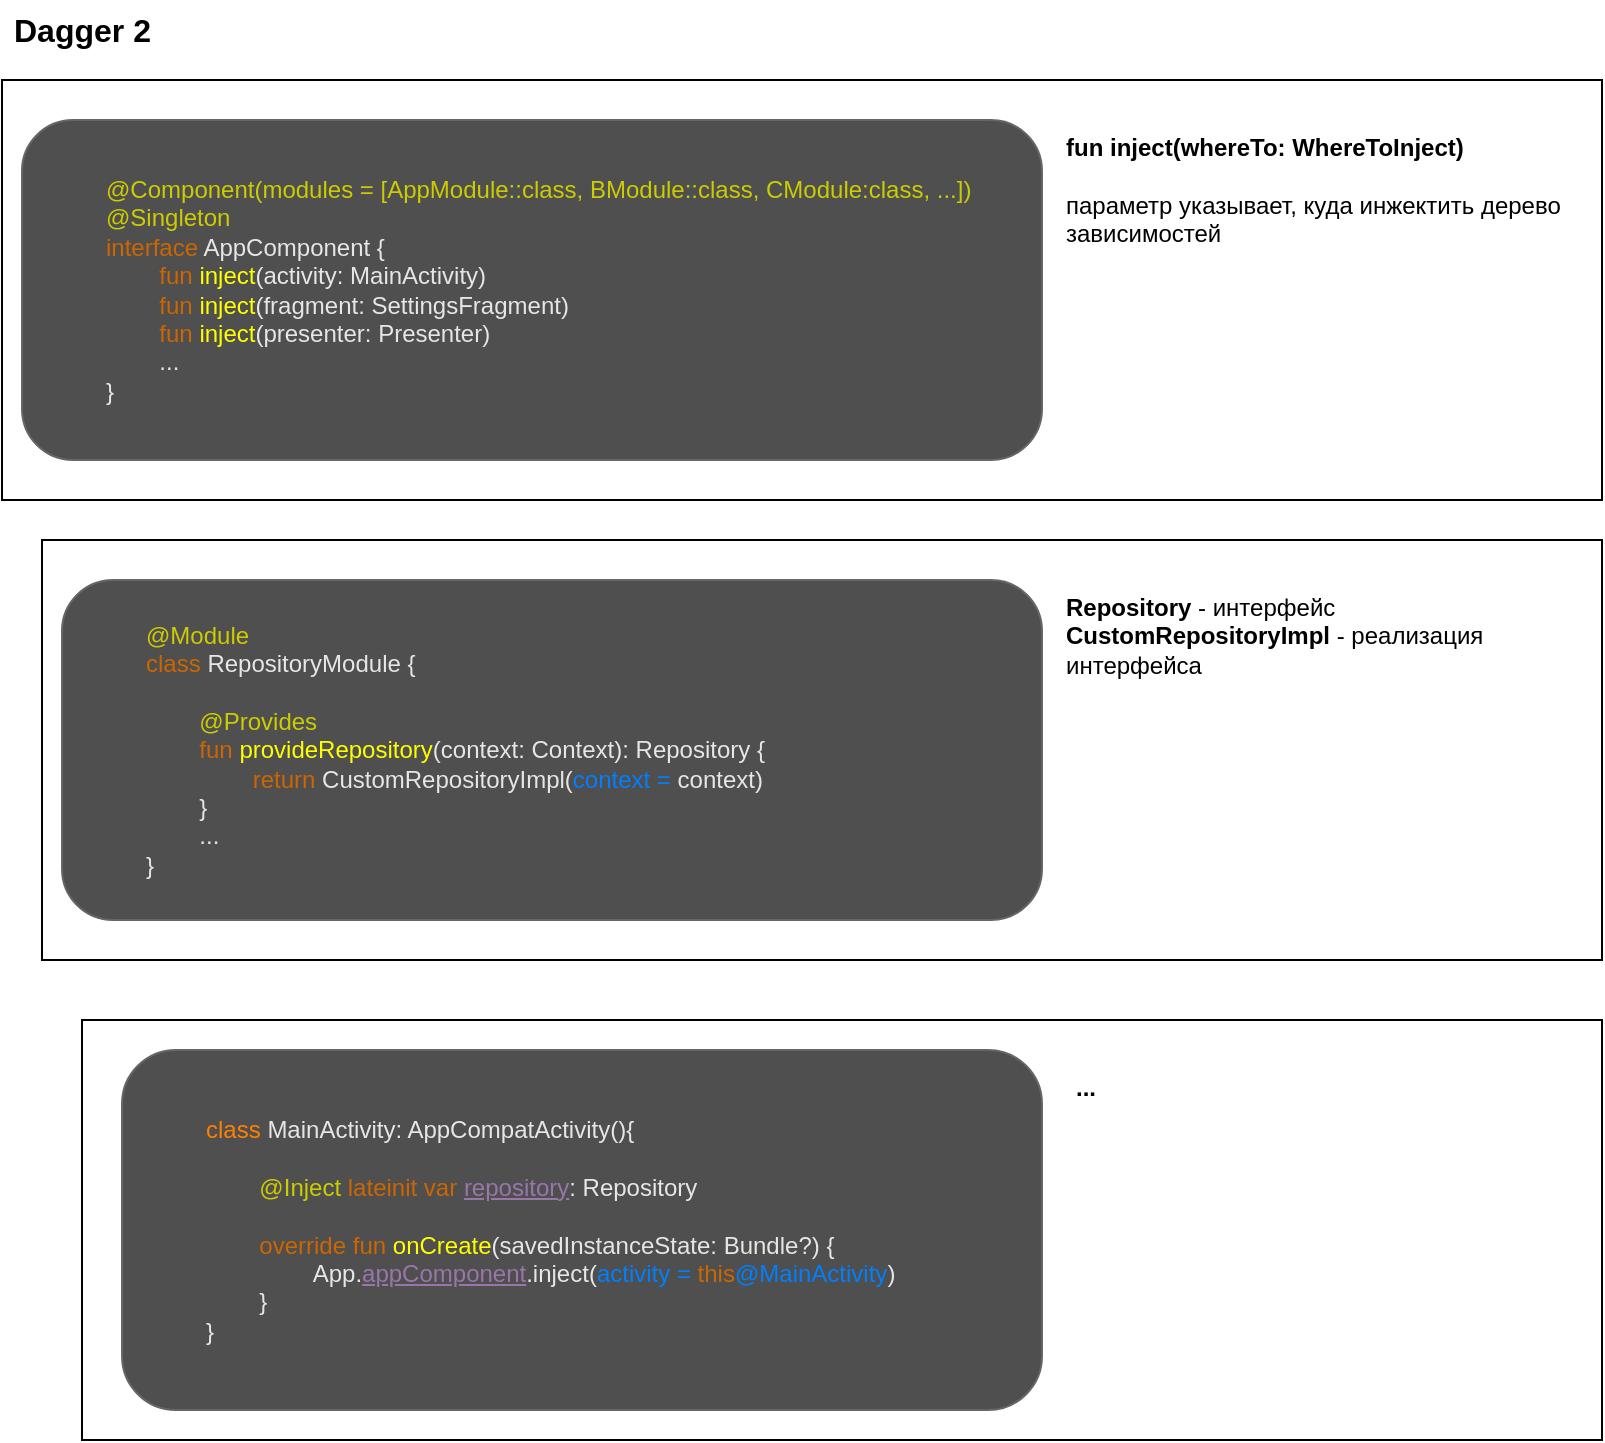 <mxfile version="24.4.0" type="device">
  <diagram name="Страница — 1" id="1zZezkV841nnDk35EA2v">
    <mxGraphModel dx="2074" dy="1204" grid="1" gridSize="10" guides="1" tooltips="1" connect="1" arrows="1" fold="1" page="1" pageScale="1" pageWidth="827" pageHeight="1169" math="0" shadow="0">
      <root>
        <mxCell id="0" />
        <mxCell id="1" parent="0" />
        <mxCell id="sy93srcui-xe-WF3SS5Z-15" value="" style="rounded=0;whiteSpace=wrap;html=1;" vertex="1" parent="1">
          <mxGeometry x="60" y="520" width="760" height="210" as="geometry" />
        </mxCell>
        <mxCell id="sy93srcui-xe-WF3SS5Z-13" value="" style="rounded=0;whiteSpace=wrap;html=1;" vertex="1" parent="1">
          <mxGeometry x="40" y="280" width="780" height="210" as="geometry" />
        </mxCell>
        <mxCell id="sy93srcui-xe-WF3SS5Z-12" value="" style="rounded=0;whiteSpace=wrap;html=1;" vertex="1" parent="1">
          <mxGeometry x="20" y="50" width="800" height="210" as="geometry" />
        </mxCell>
        <mxCell id="sy93srcui-xe-WF3SS5Z-1" value="Dagger 2" style="text;strokeColor=none;fillColor=none;align=left;verticalAlign=middle;spacingLeft=4;spacingRight=4;overflow=hidden;points=[[0,0.5],[1,0.5]];portConstraint=eastwest;rotatable=0;whiteSpace=wrap;html=1;fontSize=16;fontStyle=1" vertex="1" parent="1">
          <mxGeometry x="20" y="10" width="80" height="30" as="geometry" />
        </mxCell>
        <mxCell id="sy93srcui-xe-WF3SS5Z-5" value="&lt;blockquote style=&quot;margin: 0 0 0 40px; border: none; padding: 0px;&quot;&gt;&lt;div style=&quot;&quot;&gt;&lt;font color=&quot;#ff8000&quot;&gt;class &lt;/font&gt;&lt;font color=&quot;#e6e6e6&quot;&gt;MainActivity: AppCompatActivity(){&lt;/font&gt;&lt;/div&gt;&lt;div style=&quot;&quot;&gt;&lt;font color=&quot;#e6e6e6&quot;&gt;&lt;br&gt;&lt;/font&gt;&lt;/div&gt;&lt;div style=&quot;&quot;&gt;&lt;span style=&quot;color: rgb(230, 230, 230); white-space: pre;&quot;&gt;&#x9;&lt;/span&gt;&lt;font color=&quot;#cccc00&quot;&gt;@Inject&lt;/font&gt;&lt;font color=&quot;#e6e6e6&quot;&gt; &lt;/font&gt;&lt;font color=&quot;#cc6600&quot;&gt;lateinit var&lt;/font&gt;&lt;font color=&quot;#e6e6e6&quot;&gt; &lt;/font&gt;&lt;font style=&quot;&quot; color=&quot;#9876aa&quot;&gt;&lt;u&gt;repository&lt;/u&gt;&lt;/font&gt;&lt;font color=&quot;#e6e6e6&quot;&gt;: Repository&lt;br&gt;&lt;/font&gt;&lt;/div&gt;&lt;div style=&quot;&quot;&gt;&lt;font color=&quot;#e6e6e6&quot;&gt;&lt;span style=&quot;white-space: pre;&quot;&gt;&#x9;&lt;/span&gt;&lt;br&gt;&lt;/font&gt;&lt;/div&gt;&lt;div style=&quot;&quot;&gt;&lt;span style=&quot;color: rgb(230, 230, 230); white-space: pre;&quot;&gt;&#x9;&lt;/span&gt;&lt;font color=&quot;#cc6600&quot;&gt;override fun&lt;/font&gt;&lt;font color=&quot;#e6e6e6&quot;&gt; &lt;/font&gt;&lt;font color=&quot;#ffff00&quot;&gt;onCreate&lt;/font&gt;&lt;font color=&quot;#e6e6e6&quot;&gt;(savedInstanceState: Bundle?) {&lt;/font&gt;&lt;/div&gt;&lt;div style=&quot;&quot;&gt;&lt;font color=&quot;#e6e6e6&quot;&gt;&lt;span style=&quot;white-space: pre;&quot;&gt;&#x9;&lt;/span&gt;&lt;span style=&quot;white-space: pre;&quot;&gt;&#x9;&lt;/span&gt;App.&lt;/font&gt;&lt;font style=&quot;&quot; color=&quot;#9876aa&quot;&gt;&lt;u style=&quot;&quot;&gt;appComponent&lt;/u&gt;&lt;/font&gt;&lt;font color=&quot;#e6e6e6&quot;&gt;.inject(&lt;/font&gt;&lt;font color=&quot;#007fff&quot;&gt;activity =&lt;/font&gt;&lt;font color=&quot;#e6e6e6&quot;&gt; &lt;/font&gt;&lt;font color=&quot;#cc6600&quot;&gt;this&lt;/font&gt;&lt;font color=&quot;#007fff&quot;&gt;@MainActivity&lt;/font&gt;&lt;font color=&quot;#e6e6e6&quot;&gt;)&lt;br&gt;&lt;/font&gt;&lt;/div&gt;&lt;div style=&quot;&quot;&gt;&lt;font color=&quot;#e6e6e6&quot;&gt;&lt;span style=&quot;white-space: pre;&quot;&gt;&#x9;&lt;/span&gt;}&lt;/font&gt;&lt;br&gt;&lt;/div&gt;&lt;div style=&quot;&quot;&gt;&lt;font color=&quot;#e6e6e6&quot;&gt;}&lt;/font&gt;&lt;/div&gt;&lt;/blockquote&gt;" style="rounded=1;whiteSpace=wrap;html=1;align=left;labelBackgroundColor=none;fillColor=#4F4F4F;strokeColor=#666666;gradientColor=none;" vertex="1" parent="1">
          <mxGeometry x="80" y="535" width="460" height="180" as="geometry" />
        </mxCell>
        <mxCell id="sy93srcui-xe-WF3SS5Z-2" value="&lt;blockquote style=&quot;margin: 0 0 0 40px; border: none; padding: 0px;&quot;&gt;&lt;font color=&quot;#cccc00&quot;&gt;@Component(modules = [AppModule::class, BModule::class, CModule:class, ...&lt;span style=&quot;&quot;&gt;])&lt;/span&gt;&lt;/font&gt;&lt;div style=&quot;&quot;&gt;&lt;span style=&quot;&quot;&gt;&lt;font color=&quot;#cccc00&quot;&gt;@Singleton&lt;/font&gt;&lt;/span&gt;&lt;/div&gt;&lt;div style=&quot;&quot;&gt;&lt;font color=&quot;#cc6600&quot;&gt;interface &lt;/font&gt;&lt;font color=&quot;#e6e6e6&quot;&gt;AppComponent {&lt;/font&gt;&lt;/div&gt;&lt;div style=&quot;&quot;&gt;&lt;span style=&quot;color: rgb(230, 230, 230); white-space: pre;&quot;&gt;&#x9;&lt;/span&gt;&lt;font color=&quot;#cc6600&quot;&gt;fun &lt;/font&gt;&lt;font color=&quot;#ffff00&quot;&gt;inject&lt;/font&gt;&lt;font color=&quot;#e6e6e6&quot;&gt;(activity: MainActivity)&lt;/font&gt;&lt;/div&gt;&lt;div style=&quot;&quot;&gt;&lt;span style=&quot;color: rgb(230, 230, 230); white-space: pre;&quot;&gt;&#x9;&lt;/span&gt;&lt;font color=&quot;#cc6600&quot;&gt;fun&lt;/font&gt;&lt;font color=&quot;#e6e6e6&quot;&gt; &lt;/font&gt;&lt;font color=&quot;#ffff00&quot;&gt;inject&lt;/font&gt;&lt;font color=&quot;#e6e6e6&quot;&gt;(fragment: SettingsFragment)&lt;/font&gt;&lt;/div&gt;&lt;div style=&quot;&quot;&gt;&lt;span style=&quot;color: rgb(230, 230, 230); white-space: pre;&quot;&gt;&#x9;&lt;/span&gt;&lt;font color=&quot;#cc6600&quot;&gt;fun &lt;/font&gt;&lt;font color=&quot;#ffff00&quot;&gt;inject&lt;/font&gt;&lt;font color=&quot;#e6e6e6&quot;&gt;(presenter: Presenter)&lt;/font&gt;&lt;/div&gt;&lt;div style=&quot;&quot;&gt;&lt;font color=&quot;#e6e6e6&quot;&gt;&lt;span style=&quot;white-space: pre;&quot;&gt;&#x9;&lt;/span&gt;...&lt;/font&gt;&lt;/div&gt;&lt;div style=&quot;&quot;&gt;&lt;span style=&quot;&quot;&gt;&lt;font color=&quot;#e6e6e6&quot;&gt;}&lt;/font&gt;&lt;/span&gt;&lt;/div&gt;&lt;/blockquote&gt;" style="rounded=1;whiteSpace=wrap;html=1;align=left;labelBackgroundColor=none;fillColor=#4F4F4F;strokeColor=#666666;gradientColor=none;" vertex="1" parent="1">
          <mxGeometry x="30" y="70" width="510" height="170" as="geometry" />
        </mxCell>
        <mxCell id="sy93srcui-xe-WF3SS5Z-9" style="edgeStyle=orthogonalEdgeStyle;rounded=0;orthogonalLoop=1;jettySize=auto;html=1;exitX=0.5;exitY=1;exitDx=0;exitDy=0;" edge="1" parent="1">
          <mxGeometry relative="1" as="geometry">
            <mxPoint x="350" y="300" as="sourcePoint" />
            <mxPoint x="350" y="300" as="targetPoint" />
          </mxGeometry>
        </mxCell>
        <mxCell id="sy93srcui-xe-WF3SS5Z-10" value="&lt;blockquote style=&quot;margin: 0 0 0 40px; border: none; padding: 0px;&quot;&gt;&lt;div style=&quot;&quot;&gt;&lt;span style=&quot;&quot;&gt;&lt;font color=&quot;#cccc00&quot;&gt;@Module&lt;/font&gt;&lt;/span&gt;&lt;/div&gt;&lt;div style=&quot;&quot;&gt;&lt;font color=&quot;#cc6600&quot;&gt;class &lt;/font&gt;&lt;font color=&quot;#e6e6e6&quot;&gt;RepositoryModule {&lt;/font&gt;&lt;/div&gt;&lt;div style=&quot;&quot;&gt;&lt;font color=&quot;#e6e6e6&quot;&gt;&lt;br&gt;&lt;/font&gt;&lt;/div&gt;&lt;div style=&quot;&quot;&gt;&lt;span style=&quot;color: rgb(204, 204, 0);&quot;&gt;&lt;span style=&quot;white-space: pre;&quot;&gt;&#x9;&lt;/span&gt;@Provides&lt;/span&gt;&lt;font color=&quot;#e6e6e6&quot;&gt;&lt;br&gt;&lt;/font&gt;&lt;/div&gt;&lt;div style=&quot;&quot;&gt;&lt;span style=&quot;color: rgb(230, 230, 230); white-space: pre;&quot;&gt;&#x9;&lt;/span&gt;&lt;font color=&quot;#cc6600&quot;&gt;fun &lt;/font&gt;&lt;font color=&quot;#ffff00&quot;&gt;provideRepository&lt;/font&gt;&lt;font color=&quot;#e6e6e6&quot;&gt;(context: Context): Repository {&lt;/font&gt;&lt;/div&gt;&lt;div style=&quot;&quot;&gt;&lt;span style=&quot;color: rgb(230, 230, 230); white-space: pre;&quot;&gt;&#x9;&lt;/span&gt;&lt;span style=&quot;color: rgb(230, 230, 230); white-space: pre;&quot;&gt;&#x9;&lt;/span&gt;&lt;font color=&quot;#cc6600&quot;&gt;return&lt;/font&gt;&lt;font color=&quot;#e6e6e6&quot;&gt; CustomRepositoryImpl(&lt;/font&gt;&lt;font color=&quot;#007fff&quot;&gt;context = &lt;/font&gt;&lt;font color=&quot;#e6e6e6&quot;&gt;context)&lt;br&gt;&lt;/font&gt;&lt;/div&gt;&lt;div style=&quot;&quot;&gt;&lt;font color=&quot;#e6e6e6&quot;&gt;&lt;span style=&quot;white-space: pre;&quot;&gt;&#x9;&lt;/span&gt;}&lt;/font&gt;&lt;/div&gt;&lt;div style=&quot;&quot;&gt;&lt;span style=&quot;color: rgb(230, 230, 230); background-color: initial; white-space: pre;&quot;&gt;&#x9;&lt;/span&gt;&lt;span style=&quot;color: rgb(230, 230, 230); background-color: initial;&quot;&gt;...&lt;/span&gt;&lt;br&gt;&lt;/div&gt;&lt;div style=&quot;&quot;&gt;&lt;span style=&quot;&quot;&gt;&lt;font color=&quot;#e6e6e6&quot;&gt;}&lt;/font&gt;&lt;/span&gt;&lt;/div&gt;&lt;/blockquote&gt;" style="rounded=1;whiteSpace=wrap;html=1;align=left;labelBackgroundColor=none;fillColor=#4F4F4F;strokeColor=#666666;gradientColor=none;" vertex="1" parent="1">
          <mxGeometry x="50" y="300" width="490" height="170" as="geometry" />
        </mxCell>
        <mxCell id="sy93srcui-xe-WF3SS5Z-11" value="&lt;b&gt;fun inject(whereTo: WhereToInject)&lt;br/&gt;&lt;/b&gt;&lt;br&gt;параметр указывает, куда  инжектить дерево зависимостей" style="text;whiteSpace=wrap;html=1;dashed=1;" vertex="1" parent="1">
          <mxGeometry x="550" y="70" width="270" height="50" as="geometry" />
        </mxCell>
        <mxCell id="sy93srcui-xe-WF3SS5Z-14" value="&lt;b&gt;Repository&lt;/b&gt; - интерфейс&lt;div&gt;&lt;b&gt;CustomRepositoryImpl&lt;/b&gt; - реализация интерфейса&lt;/div&gt;" style="text;whiteSpace=wrap;html=1;dashed=1;" vertex="1" parent="1">
          <mxGeometry x="550" y="300" width="260" height="50" as="geometry" />
        </mxCell>
        <mxCell id="sy93srcui-xe-WF3SS5Z-16" value="&lt;b&gt;...&lt;/b&gt;" style="text;whiteSpace=wrap;html=1;dashed=1;" vertex="1" parent="1">
          <mxGeometry x="555" y="540" width="260" height="50" as="geometry" />
        </mxCell>
      </root>
    </mxGraphModel>
  </diagram>
</mxfile>
